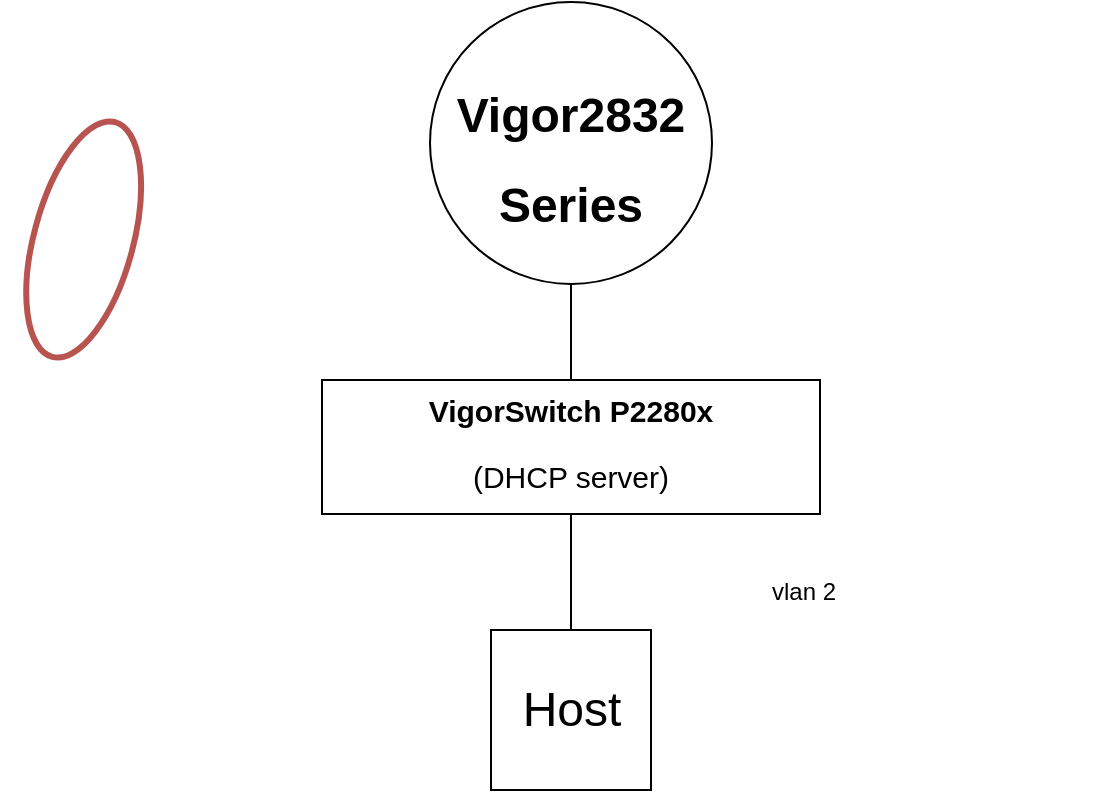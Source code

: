 <mxfile version="12.8.1" type="github"><diagram id="awTgwJ8C14MsRacQySme" name="Page-1"><mxGraphModel dx="786" dy="554" grid="0" gridSize="10" guides="1" tooltips="1" connect="1" arrows="1" fold="1" page="1" pageScale="1" pageWidth="827" pageHeight="1169" math="0" shadow="0"><root><mxCell id="0"/><mxCell id="1" parent="0"/><mxCell id="VX38q-8Tfx1qq0T2sIIn-2" value="&lt;h1 id=&quot;model_name_main&quot; style=&quot;font-size: 24px&quot;&gt;&lt;font style=&quot;font-size: 24px&quot;&gt;Vigor2832&lt;/font&gt;&lt;/h1&gt;&lt;b&gt;&lt;font style=&quot;font-size: 24px&quot;&gt;Series&lt;/font&gt;&lt;/b&gt;" style="ellipse;whiteSpace=wrap;html=1;aspect=fixed;" vertex="1" parent="1"><mxGeometry x="294" y="31" width="141" height="141" as="geometry"/></mxCell><mxCell id="VX38q-8Tfx1qq0T2sIIn-3" value="&lt;h1 id=&quot;model_name_main&quot; style=&quot;font-size: 15px&quot;&gt;&lt;font style=&quot;font-size: 15px&quot;&gt;VigorSwitch P2280x&lt;/font&gt;&lt;/h1&gt;&lt;p style=&quot;font-size: 15px&quot;&gt;&lt;font style=&quot;font-size: 15px&quot;&gt;(DHCP server)&lt;/font&gt;&lt;br&gt;&lt;/p&gt;" style="rounded=0;whiteSpace=wrap;html=1;" vertex="1" parent="1"><mxGeometry x="240" y="220" width="249" height="67" as="geometry"/></mxCell><mxCell id="VX38q-8Tfx1qq0T2sIIn-4" value="" style="ellipse;whiteSpace=wrap;html=1;fillColor=none;strokeColor=#b85450;strokeWidth=3;rotation=15;" vertex="1" parent="1"><mxGeometry x="96" y="89" width="49.66" height="121.51" as="geometry"/></mxCell><mxCell id="VX38q-8Tfx1qq0T2sIIn-7" value="" style="endArrow=none;html=1;entryX=0.5;entryY=1;entryDx=0;entryDy=0;exitX=0.5;exitY=0;exitDx=0;exitDy=0;" edge="1" parent="1" source="VX38q-8Tfx1qq0T2sIIn-3" target="VX38q-8Tfx1qq0T2sIIn-2"><mxGeometry width="50" height="50" relative="1" as="geometry"><mxPoint x="388" y="310" as="sourcePoint"/><mxPoint x="438" y="260" as="targetPoint"/></mxGeometry></mxCell><mxCell id="VX38q-8Tfx1qq0T2sIIn-8" value="&lt;font style=&quot;font-size: 24px&quot;&gt;Host&lt;/font&gt;" style="whiteSpace=wrap;html=1;aspect=fixed;" vertex="1" parent="1"><mxGeometry x="324.5" y="345" width="80" height="80" as="geometry"/></mxCell><mxCell id="VX38q-8Tfx1qq0T2sIIn-11" value="" style="endArrow=none;html=1;" edge="1" parent="1" source="VX38q-8Tfx1qq0T2sIIn-8" target="VX38q-8Tfx1qq0T2sIIn-3"><mxGeometry width="50" height="50" relative="1" as="geometry"><mxPoint x="364" y="337" as="sourcePoint"/><mxPoint x="364" y="289" as="targetPoint"/></mxGeometry></mxCell><mxCell id="VX38q-8Tfx1qq0T2sIIn-12" value="&lt;div align=&quot;left&quot;&gt;vlan 2&lt;br&gt;&lt;/div&gt;" style="text;html=1;strokeColor=none;fillColor=none;align=left;verticalAlign=middle;whiteSpace=wrap;rounded=0;" vertex="1" parent="1"><mxGeometry x="463" y="294" width="173" height="64" as="geometry"/></mxCell></root></mxGraphModel></diagram></mxfile>